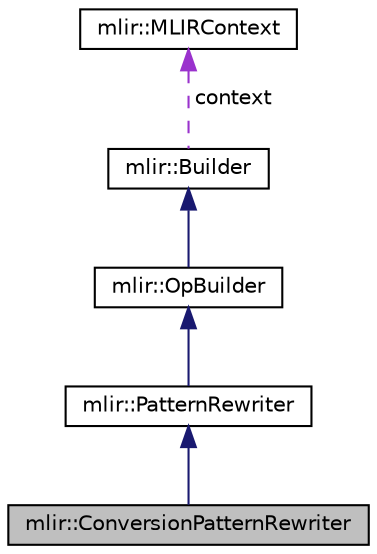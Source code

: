 digraph "mlir::ConversionPatternRewriter"
{
  bgcolor="transparent";
  edge [fontname="Helvetica",fontsize="10",labelfontname="Helvetica",labelfontsize="10"];
  node [fontname="Helvetica",fontsize="10",shape=record];
  Node4 [label="mlir::ConversionPatternRewriter",height=0.2,width=0.4,color="black", fillcolor="grey75", style="filled", fontcolor="black"];
  Node5 -> Node4 [dir="back",color="midnightblue",fontsize="10",style="solid",fontname="Helvetica"];
  Node5 [label="mlir::PatternRewriter",height=0.2,width=0.4,color="black",URL="$classmlir_1_1PatternRewriter.html",tooltip="This class coordinates the application of a pattern to the current function, providing a way to creat..."];
  Node6 -> Node5 [dir="back",color="midnightblue",fontsize="10",style="solid",fontname="Helvetica"];
  Node6 [label="mlir::OpBuilder",height=0.2,width=0.4,color="black",URL="$classmlir_1_1OpBuilder.html",tooltip="This class helps build Operations. "];
  Node7 -> Node6 [dir="back",color="midnightblue",fontsize="10",style="solid",fontname="Helvetica"];
  Node7 [label="mlir::Builder",height=0.2,width=0.4,color="black",URL="$classmlir_1_1Builder.html",tooltip="This class is a general helper class for creating context-global objects like types, attributes, and affine expressions. "];
  Node8 -> Node7 [dir="back",color="darkorchid3",fontsize="10",style="dashed",label=" context" ,fontname="Helvetica"];
  Node8 [label="mlir::MLIRContext",height=0.2,width=0.4,color="black",URL="$classmlir_1_1MLIRContext.html",tooltip="MLIRContext is the top-level object for a collection of MLIR modules. "];
}
